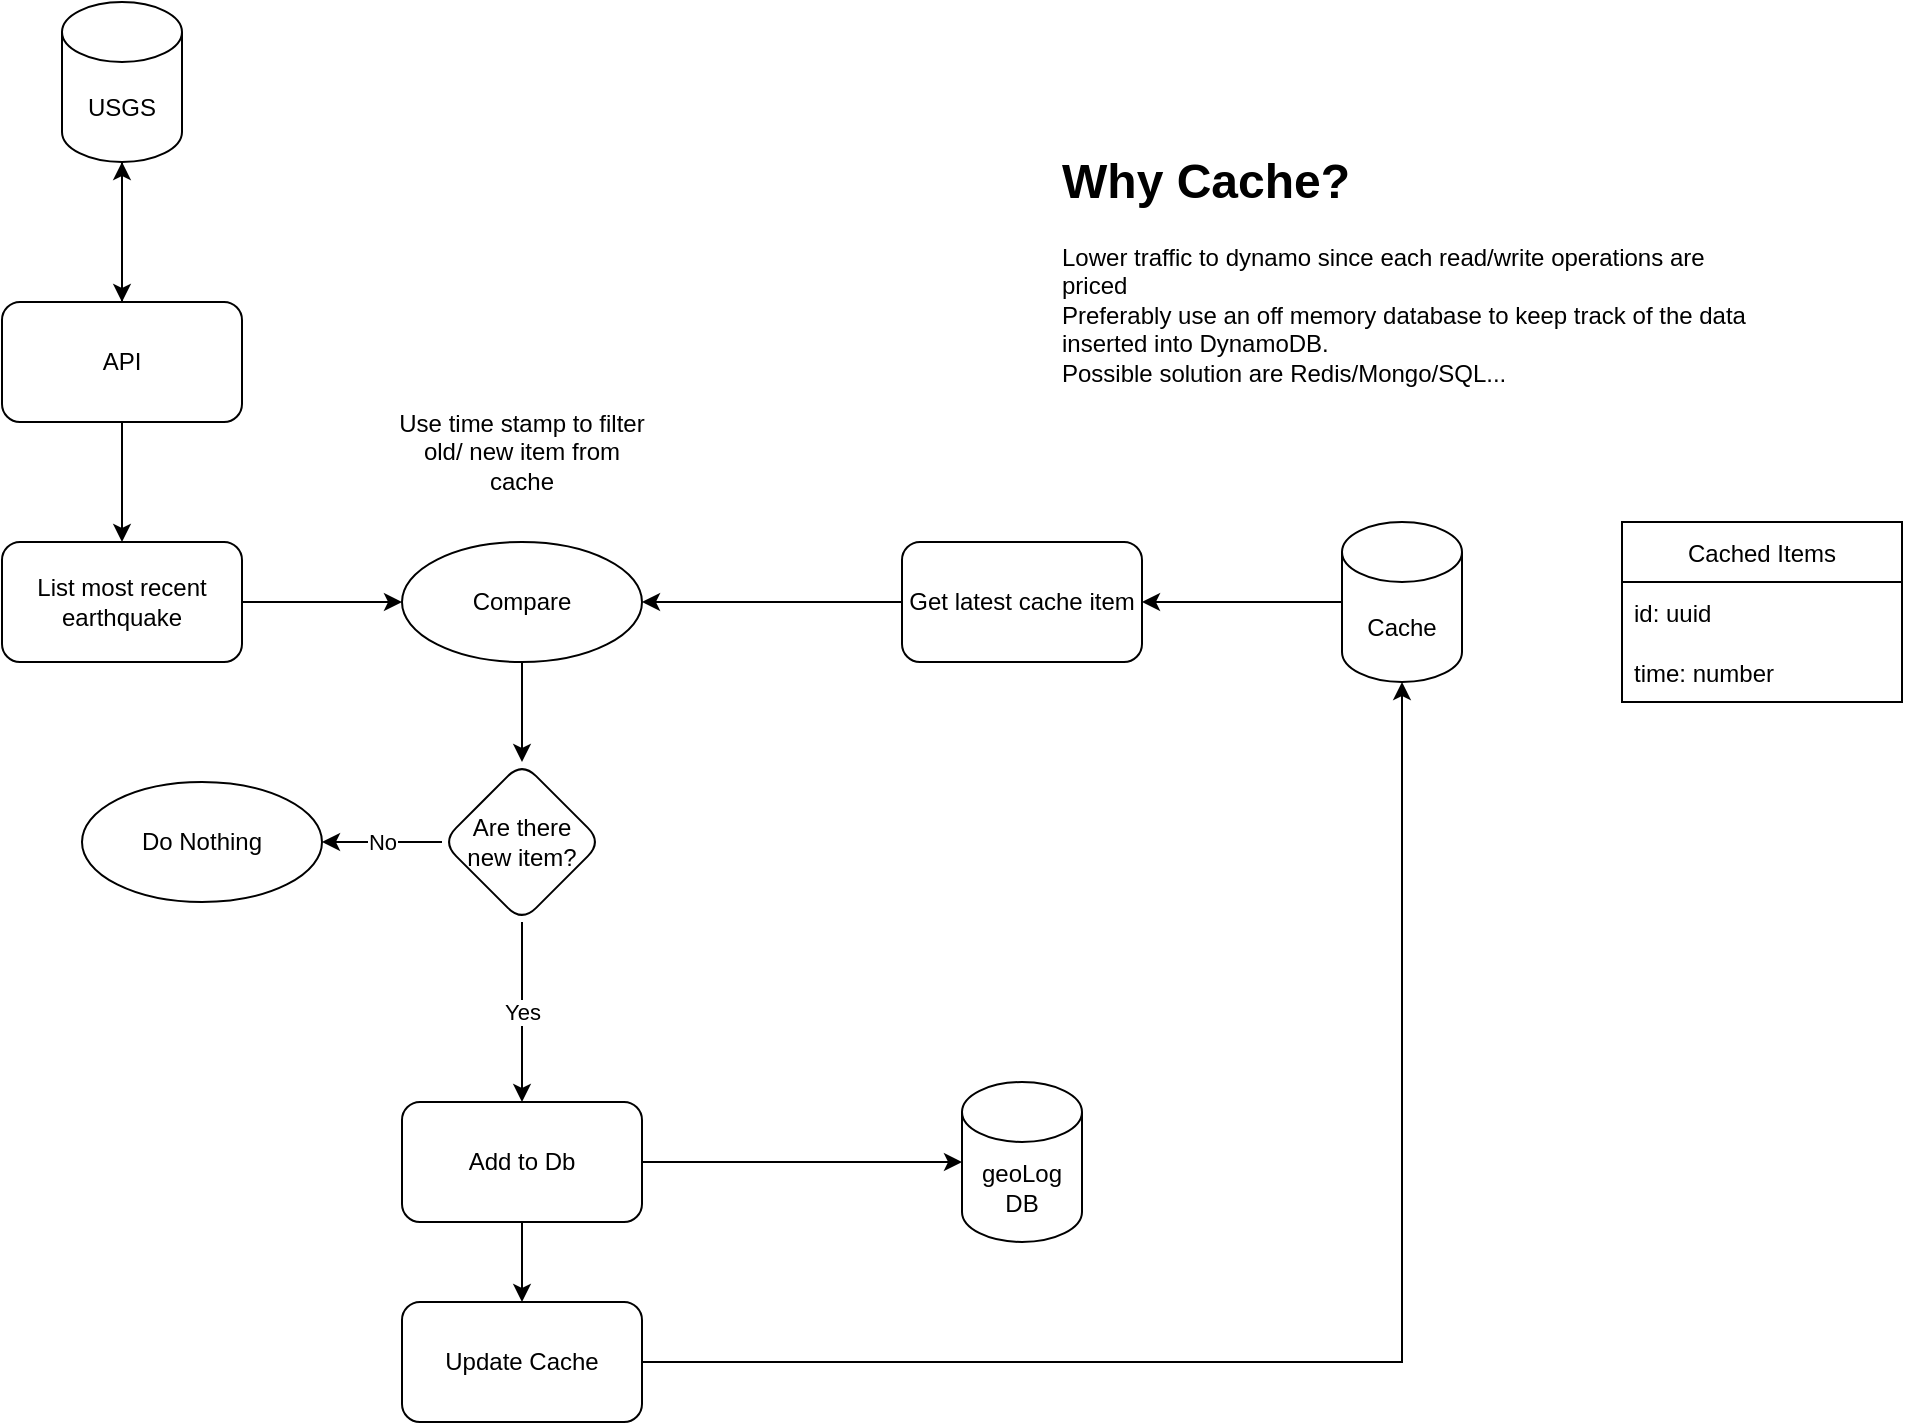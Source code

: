 <mxfile version="20.2.3" type="device"><diagram id="C5RBs43oDa-KdzZeNtuy" name="Page-1"><mxGraphModel dx="1350" dy="878" grid="1" gridSize="10" guides="1" tooltips="1" connect="1" arrows="1" fold="1" page="1" pageScale="1" pageWidth="827" pageHeight="1169" math="0" shadow="0"><root><mxCell id="WIyWlLk6GJQsqaUBKTNV-0"/><mxCell id="WIyWlLk6GJQsqaUBKTNV-1" parent="WIyWlLk6GJQsqaUBKTNV-0"/><mxCell id="nbYZeNJex-7ZWiSxVhvz-3" value="" style="edgeStyle=orthogonalEdgeStyle;rounded=0;orthogonalLoop=1;jettySize=auto;html=1;" parent="WIyWlLk6GJQsqaUBKTNV-1" source="nbYZeNJex-7ZWiSxVhvz-1" target="nbYZeNJex-7ZWiSxVhvz-2" edge="1"><mxGeometry relative="1" as="geometry"/></mxCell><mxCell id="nbYZeNJex-7ZWiSxVhvz-1" value="USGS" style="shape=cylinder3;whiteSpace=wrap;html=1;boundedLbl=1;backgroundOutline=1;size=15;" parent="WIyWlLk6GJQsqaUBKTNV-1" vertex="1"><mxGeometry x="220" y="100" width="60" height="80" as="geometry"/></mxCell><mxCell id="nbYZeNJex-7ZWiSxVhvz-5" value="" style="edgeStyle=orthogonalEdgeStyle;rounded=0;orthogonalLoop=1;jettySize=auto;html=1;" parent="WIyWlLk6GJQsqaUBKTNV-1" source="nbYZeNJex-7ZWiSxVhvz-2" target="nbYZeNJex-7ZWiSxVhvz-4" edge="1"><mxGeometry relative="1" as="geometry"/></mxCell><mxCell id="nbYZeNJex-7ZWiSxVhvz-6" value="" style="edgeStyle=orthogonalEdgeStyle;rounded=0;orthogonalLoop=1;jettySize=auto;html=1;" parent="WIyWlLk6GJQsqaUBKTNV-1" source="nbYZeNJex-7ZWiSxVhvz-2" target="nbYZeNJex-7ZWiSxVhvz-1" edge="1"><mxGeometry relative="1" as="geometry"/></mxCell><mxCell id="nbYZeNJex-7ZWiSxVhvz-2" value="API" style="rounded=1;whiteSpace=wrap;html=1;" parent="WIyWlLk6GJQsqaUBKTNV-1" vertex="1"><mxGeometry x="190" y="250" width="120" height="60" as="geometry"/></mxCell><mxCell id="gI_cHTlCO-27YJut5lup-3" value="" style="edgeStyle=orthogonalEdgeStyle;rounded=0;orthogonalLoop=1;jettySize=auto;html=1;" edge="1" parent="WIyWlLk6GJQsqaUBKTNV-1" source="nbYZeNJex-7ZWiSxVhvz-4" target="gI_cHTlCO-27YJut5lup-2"><mxGeometry relative="1" as="geometry"/></mxCell><mxCell id="nbYZeNJex-7ZWiSxVhvz-4" value="List most recent earthquake" style="whiteSpace=wrap;html=1;rounded=1;" parent="WIyWlLk6GJQsqaUBKTNV-1" vertex="1"><mxGeometry x="190" y="370" width="120" height="60" as="geometry"/></mxCell><mxCell id="nbYZeNJex-7ZWiSxVhvz-7" value="geoLog&lt;br&gt;DB" style="shape=cylinder3;whiteSpace=wrap;html=1;boundedLbl=1;backgroundOutline=1;size=15;" parent="WIyWlLk6GJQsqaUBKTNV-1" vertex="1"><mxGeometry x="670" y="640" width="60" height="80" as="geometry"/></mxCell><mxCell id="gI_cHTlCO-27YJut5lup-4" style="edgeStyle=orthogonalEdgeStyle;rounded=0;orthogonalLoop=1;jettySize=auto;html=1;entryX=1;entryY=0.5;entryDx=0;entryDy=0;" edge="1" parent="WIyWlLk6GJQsqaUBKTNV-1" source="nbYZeNJex-7ZWiSxVhvz-12" target="gI_cHTlCO-27YJut5lup-2"><mxGeometry relative="1" as="geometry"/></mxCell><mxCell id="nbYZeNJex-7ZWiSxVhvz-12" value="Get latest cache item" style="rounded=1;whiteSpace=wrap;html=1;" parent="WIyWlLk6GJQsqaUBKTNV-1" vertex="1"><mxGeometry x="640" y="370" width="120" height="60" as="geometry"/></mxCell><mxCell id="nbYZeNJex-7ZWiSxVhvz-22" value="No" style="edgeStyle=orthogonalEdgeStyle;rounded=0;orthogonalLoop=1;jettySize=auto;html=1;" parent="WIyWlLk6GJQsqaUBKTNV-1" source="nbYZeNJex-7ZWiSxVhvz-18" target="nbYZeNJex-7ZWiSxVhvz-21" edge="1"><mxGeometry relative="1" as="geometry"/></mxCell><mxCell id="nbYZeNJex-7ZWiSxVhvz-24" value="Yes" style="edgeStyle=orthogonalEdgeStyle;rounded=0;orthogonalLoop=1;jettySize=auto;html=1;" parent="WIyWlLk6GJQsqaUBKTNV-1" source="nbYZeNJex-7ZWiSxVhvz-18" target="nbYZeNJex-7ZWiSxVhvz-23" edge="1"><mxGeometry relative="1" as="geometry"/></mxCell><mxCell id="nbYZeNJex-7ZWiSxVhvz-18" value="Are there &lt;br&gt;new item?" style="rhombus;whiteSpace=wrap;html=1;rounded=1;" parent="WIyWlLk6GJQsqaUBKTNV-1" vertex="1"><mxGeometry x="410" y="480" width="80" height="80" as="geometry"/></mxCell><mxCell id="nbYZeNJex-7ZWiSxVhvz-21" value="Do Nothing" style="ellipse;whiteSpace=wrap;html=1;rounded=1;" parent="WIyWlLk6GJQsqaUBKTNV-1" vertex="1"><mxGeometry x="230" y="490" width="120" height="60" as="geometry"/></mxCell><mxCell id="nbYZeNJex-7ZWiSxVhvz-27" value="" style="edgeStyle=orthogonalEdgeStyle;rounded=0;orthogonalLoop=1;jettySize=auto;html=1;" parent="WIyWlLk6GJQsqaUBKTNV-1" source="nbYZeNJex-7ZWiSxVhvz-23" target="nbYZeNJex-7ZWiSxVhvz-26" edge="1"><mxGeometry relative="1" as="geometry"/></mxCell><mxCell id="nbYZeNJex-7ZWiSxVhvz-29" style="edgeStyle=orthogonalEdgeStyle;rounded=0;orthogonalLoop=1;jettySize=auto;html=1;entryX=0;entryY=0.5;entryDx=0;entryDy=0;entryPerimeter=0;" parent="WIyWlLk6GJQsqaUBKTNV-1" source="nbYZeNJex-7ZWiSxVhvz-23" target="nbYZeNJex-7ZWiSxVhvz-7" edge="1"><mxGeometry relative="1" as="geometry"/></mxCell><mxCell id="nbYZeNJex-7ZWiSxVhvz-23" value="Add to Db" style="whiteSpace=wrap;html=1;rounded=1;" parent="WIyWlLk6GJQsqaUBKTNV-1" vertex="1"><mxGeometry x="390" y="650" width="120" height="60" as="geometry"/></mxCell><mxCell id="nbYZeNJex-7ZWiSxVhvz-31" style="edgeStyle=orthogonalEdgeStyle;rounded=0;orthogonalLoop=1;jettySize=auto;html=1;" parent="WIyWlLk6GJQsqaUBKTNV-1" source="nbYZeNJex-7ZWiSxVhvz-26" target="nbYZeNJex-7ZWiSxVhvz-30" edge="1"><mxGeometry relative="1" as="geometry"/></mxCell><mxCell id="nbYZeNJex-7ZWiSxVhvz-26" value="Update Cache" style="rounded=1;whiteSpace=wrap;html=1;" parent="WIyWlLk6GJQsqaUBKTNV-1" vertex="1"><mxGeometry x="390" y="750" width="120" height="60" as="geometry"/></mxCell><mxCell id="nbYZeNJex-7ZWiSxVhvz-32" style="edgeStyle=orthogonalEdgeStyle;rounded=0;orthogonalLoop=1;jettySize=auto;html=1;entryX=1;entryY=0.5;entryDx=0;entryDy=0;" parent="WIyWlLk6GJQsqaUBKTNV-1" source="nbYZeNJex-7ZWiSxVhvz-30" target="nbYZeNJex-7ZWiSxVhvz-12" edge="1"><mxGeometry relative="1" as="geometry"/></mxCell><mxCell id="nbYZeNJex-7ZWiSxVhvz-30" value="Cache" style="shape=cylinder3;whiteSpace=wrap;html=1;boundedLbl=1;backgroundOutline=1;size=15;" parent="WIyWlLk6GJQsqaUBKTNV-1" vertex="1"><mxGeometry x="860" y="360" width="60" height="80" as="geometry"/></mxCell><mxCell id="nbYZeNJex-7ZWiSxVhvz-35" value="Use time stamp to filter old/ new item from cache" style="text;html=1;strokeColor=none;fillColor=none;align=center;verticalAlign=middle;whiteSpace=wrap;rounded=0;" parent="WIyWlLk6GJQsqaUBKTNV-1" vertex="1"><mxGeometry x="385" y="290" width="130" height="70" as="geometry"/></mxCell><mxCell id="nbYZeNJex-7ZWiSxVhvz-36" value="Cached Items" style="swimlane;fontStyle=0;childLayout=stackLayout;horizontal=1;startSize=30;horizontalStack=0;resizeParent=1;resizeParentMax=0;resizeLast=0;collapsible=1;marginBottom=0;" parent="WIyWlLk6GJQsqaUBKTNV-1" vertex="1"><mxGeometry x="1000" y="360" width="140" height="90" as="geometry"/></mxCell><mxCell id="nbYZeNJex-7ZWiSxVhvz-37" value="id: uuid" style="text;strokeColor=none;fillColor=none;align=left;verticalAlign=middle;spacingLeft=4;spacingRight=4;overflow=hidden;points=[[0,0.5],[1,0.5]];portConstraint=eastwest;rotatable=0;" parent="nbYZeNJex-7ZWiSxVhvz-36" vertex="1"><mxGeometry y="30" width="140" height="30" as="geometry"/></mxCell><mxCell id="nbYZeNJex-7ZWiSxVhvz-38" value="time: number" style="text;strokeColor=none;fillColor=none;align=left;verticalAlign=middle;spacingLeft=4;spacingRight=4;overflow=hidden;points=[[0,0.5],[1,0.5]];portConstraint=eastwest;rotatable=0;" parent="nbYZeNJex-7ZWiSxVhvz-36" vertex="1"><mxGeometry y="60" width="140" height="30" as="geometry"/></mxCell><mxCell id="gI_cHTlCO-27YJut5lup-1" value="&lt;h1&gt;Why Cache?&lt;/h1&gt;&lt;p&gt;Lower traffic to dynamo since each read/write operations are priced&lt;br&gt;Preferably use an off memory database to keep track of the data inserted into DynamoDB.&lt;br&gt;Possible solution are Redis/Mongo/SQL...&lt;/p&gt;" style="text;html=1;strokeColor=none;fillColor=none;spacing=5;spacingTop=-20;whiteSpace=wrap;overflow=hidden;rounded=0;" vertex="1" parent="WIyWlLk6GJQsqaUBKTNV-1"><mxGeometry x="715" y="170" width="350" height="190" as="geometry"/></mxCell><mxCell id="gI_cHTlCO-27YJut5lup-5" value="" style="edgeStyle=orthogonalEdgeStyle;rounded=0;orthogonalLoop=1;jettySize=auto;html=1;" edge="1" parent="WIyWlLk6GJQsqaUBKTNV-1" source="gI_cHTlCO-27YJut5lup-2" target="nbYZeNJex-7ZWiSxVhvz-18"><mxGeometry relative="1" as="geometry"/></mxCell><mxCell id="gI_cHTlCO-27YJut5lup-2" value="Compare" style="ellipse;whiteSpace=wrap;html=1;" vertex="1" parent="WIyWlLk6GJQsqaUBKTNV-1"><mxGeometry x="390" y="370" width="120" height="60" as="geometry"/></mxCell></root></mxGraphModel></diagram></mxfile>